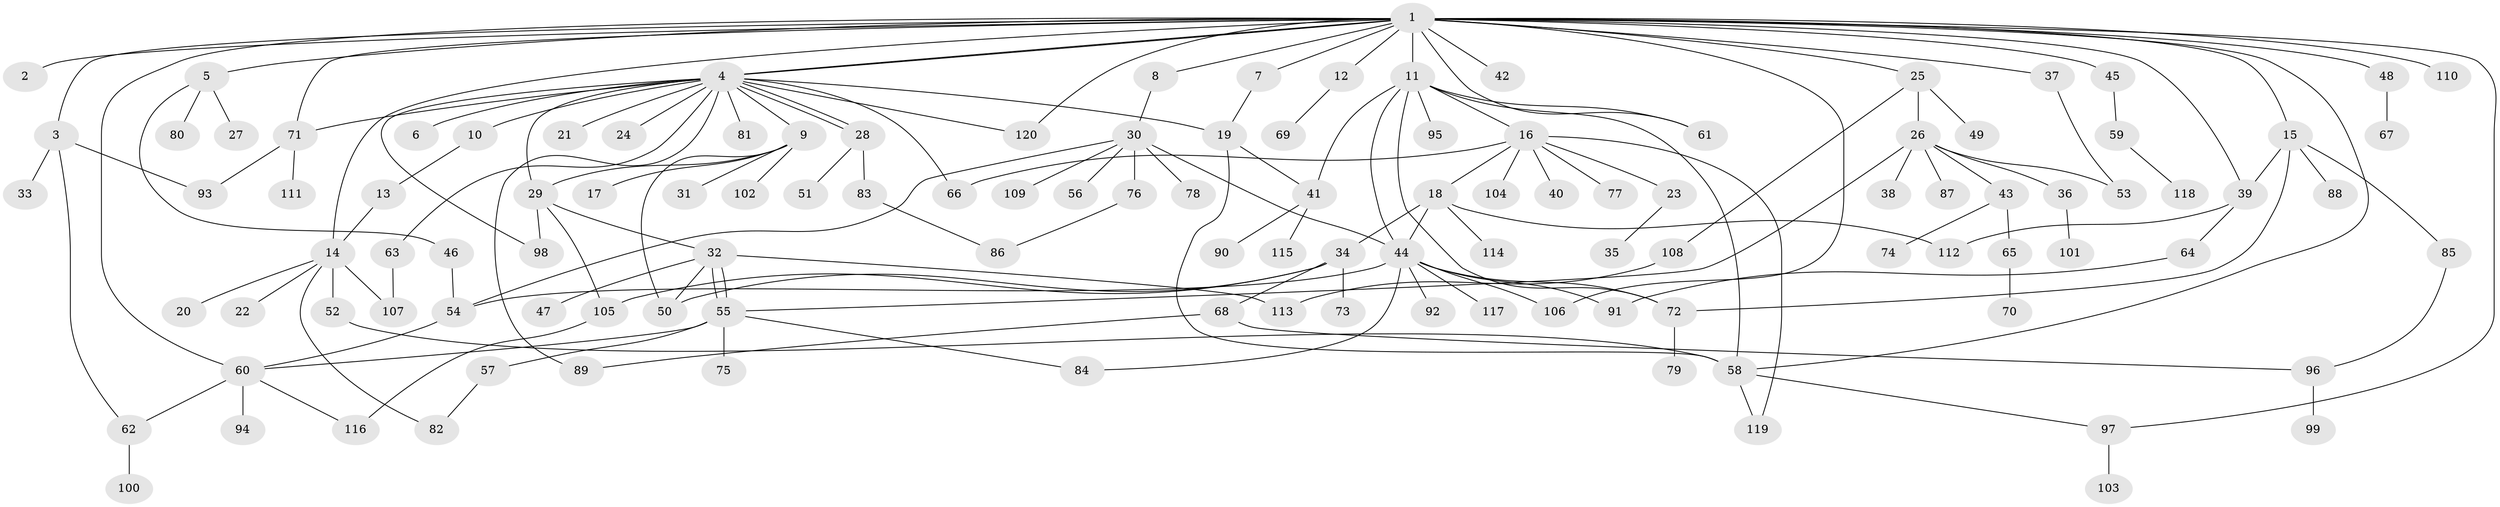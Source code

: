 // coarse degree distribution, {22: 0.016666666666666666, 1: 0.4166666666666667, 4: 0.13333333333333333, 16: 0.016666666666666666, 2: 0.25, 6: 0.05, 5: 0.03333333333333333, 7: 0.03333333333333333, 3: 0.03333333333333333, 9: 0.016666666666666666}
// Generated by graph-tools (version 1.1) at 2025/54/03/05/25 16:54:47]
// undirected, 120 vertices, 163 edges
graph export_dot {
graph [start="1"]
  node [color=gray90,style=filled];
  1;
  2;
  3;
  4;
  5;
  6;
  7;
  8;
  9;
  10;
  11;
  12;
  13;
  14;
  15;
  16;
  17;
  18;
  19;
  20;
  21;
  22;
  23;
  24;
  25;
  26;
  27;
  28;
  29;
  30;
  31;
  32;
  33;
  34;
  35;
  36;
  37;
  38;
  39;
  40;
  41;
  42;
  43;
  44;
  45;
  46;
  47;
  48;
  49;
  50;
  51;
  52;
  53;
  54;
  55;
  56;
  57;
  58;
  59;
  60;
  61;
  62;
  63;
  64;
  65;
  66;
  67;
  68;
  69;
  70;
  71;
  72;
  73;
  74;
  75;
  76;
  77;
  78;
  79;
  80;
  81;
  82;
  83;
  84;
  85;
  86;
  87;
  88;
  89;
  90;
  91;
  92;
  93;
  94;
  95;
  96;
  97;
  98;
  99;
  100;
  101;
  102;
  103;
  104;
  105;
  106;
  107;
  108;
  109;
  110;
  111;
  112;
  113;
  114;
  115;
  116;
  117;
  118;
  119;
  120;
  1 -- 2;
  1 -- 3;
  1 -- 4;
  1 -- 4;
  1 -- 5;
  1 -- 7;
  1 -- 8;
  1 -- 11;
  1 -- 12;
  1 -- 14;
  1 -- 15;
  1 -- 25;
  1 -- 37;
  1 -- 39;
  1 -- 42;
  1 -- 45;
  1 -- 48;
  1 -- 58;
  1 -- 60;
  1 -- 61;
  1 -- 71;
  1 -- 97;
  1 -- 106;
  1 -- 110;
  1 -- 120;
  3 -- 33;
  3 -- 62;
  3 -- 93;
  4 -- 6;
  4 -- 9;
  4 -- 10;
  4 -- 19;
  4 -- 21;
  4 -- 24;
  4 -- 28;
  4 -- 28;
  4 -- 29;
  4 -- 63;
  4 -- 66;
  4 -- 71;
  4 -- 81;
  4 -- 89;
  4 -- 98;
  4 -- 120;
  5 -- 27;
  5 -- 46;
  5 -- 80;
  7 -- 19;
  8 -- 30;
  9 -- 17;
  9 -- 29;
  9 -- 31;
  9 -- 50;
  9 -- 102;
  10 -- 13;
  11 -- 16;
  11 -- 41;
  11 -- 44;
  11 -- 58;
  11 -- 61;
  11 -- 72;
  11 -- 95;
  12 -- 69;
  13 -- 14;
  14 -- 20;
  14 -- 22;
  14 -- 52;
  14 -- 82;
  14 -- 107;
  15 -- 39;
  15 -- 72;
  15 -- 85;
  15 -- 88;
  16 -- 18;
  16 -- 23;
  16 -- 40;
  16 -- 66;
  16 -- 77;
  16 -- 104;
  16 -- 119;
  18 -- 34;
  18 -- 44;
  18 -- 112;
  18 -- 114;
  19 -- 41;
  19 -- 58;
  23 -- 35;
  25 -- 26;
  25 -- 49;
  25 -- 108;
  26 -- 36;
  26 -- 38;
  26 -- 43;
  26 -- 53;
  26 -- 55;
  26 -- 87;
  28 -- 51;
  28 -- 83;
  29 -- 32;
  29 -- 98;
  29 -- 105;
  30 -- 44;
  30 -- 54;
  30 -- 56;
  30 -- 76;
  30 -- 78;
  30 -- 109;
  32 -- 47;
  32 -- 50;
  32 -- 55;
  32 -- 55;
  32 -- 113;
  34 -- 50;
  34 -- 68;
  34 -- 73;
  34 -- 105;
  36 -- 101;
  37 -- 53;
  39 -- 64;
  39 -- 112;
  41 -- 90;
  41 -- 115;
  43 -- 65;
  43 -- 74;
  44 -- 54;
  44 -- 72;
  44 -- 84;
  44 -- 91;
  44 -- 92;
  44 -- 106;
  44 -- 117;
  45 -- 59;
  46 -- 54;
  48 -- 67;
  52 -- 58;
  54 -- 60;
  55 -- 57;
  55 -- 60;
  55 -- 75;
  55 -- 84;
  57 -- 82;
  58 -- 97;
  58 -- 119;
  59 -- 118;
  60 -- 62;
  60 -- 94;
  60 -- 116;
  62 -- 100;
  63 -- 107;
  64 -- 91;
  65 -- 70;
  68 -- 89;
  68 -- 96;
  71 -- 93;
  71 -- 111;
  72 -- 79;
  76 -- 86;
  83 -- 86;
  85 -- 96;
  96 -- 99;
  97 -- 103;
  105 -- 116;
  108 -- 113;
}
